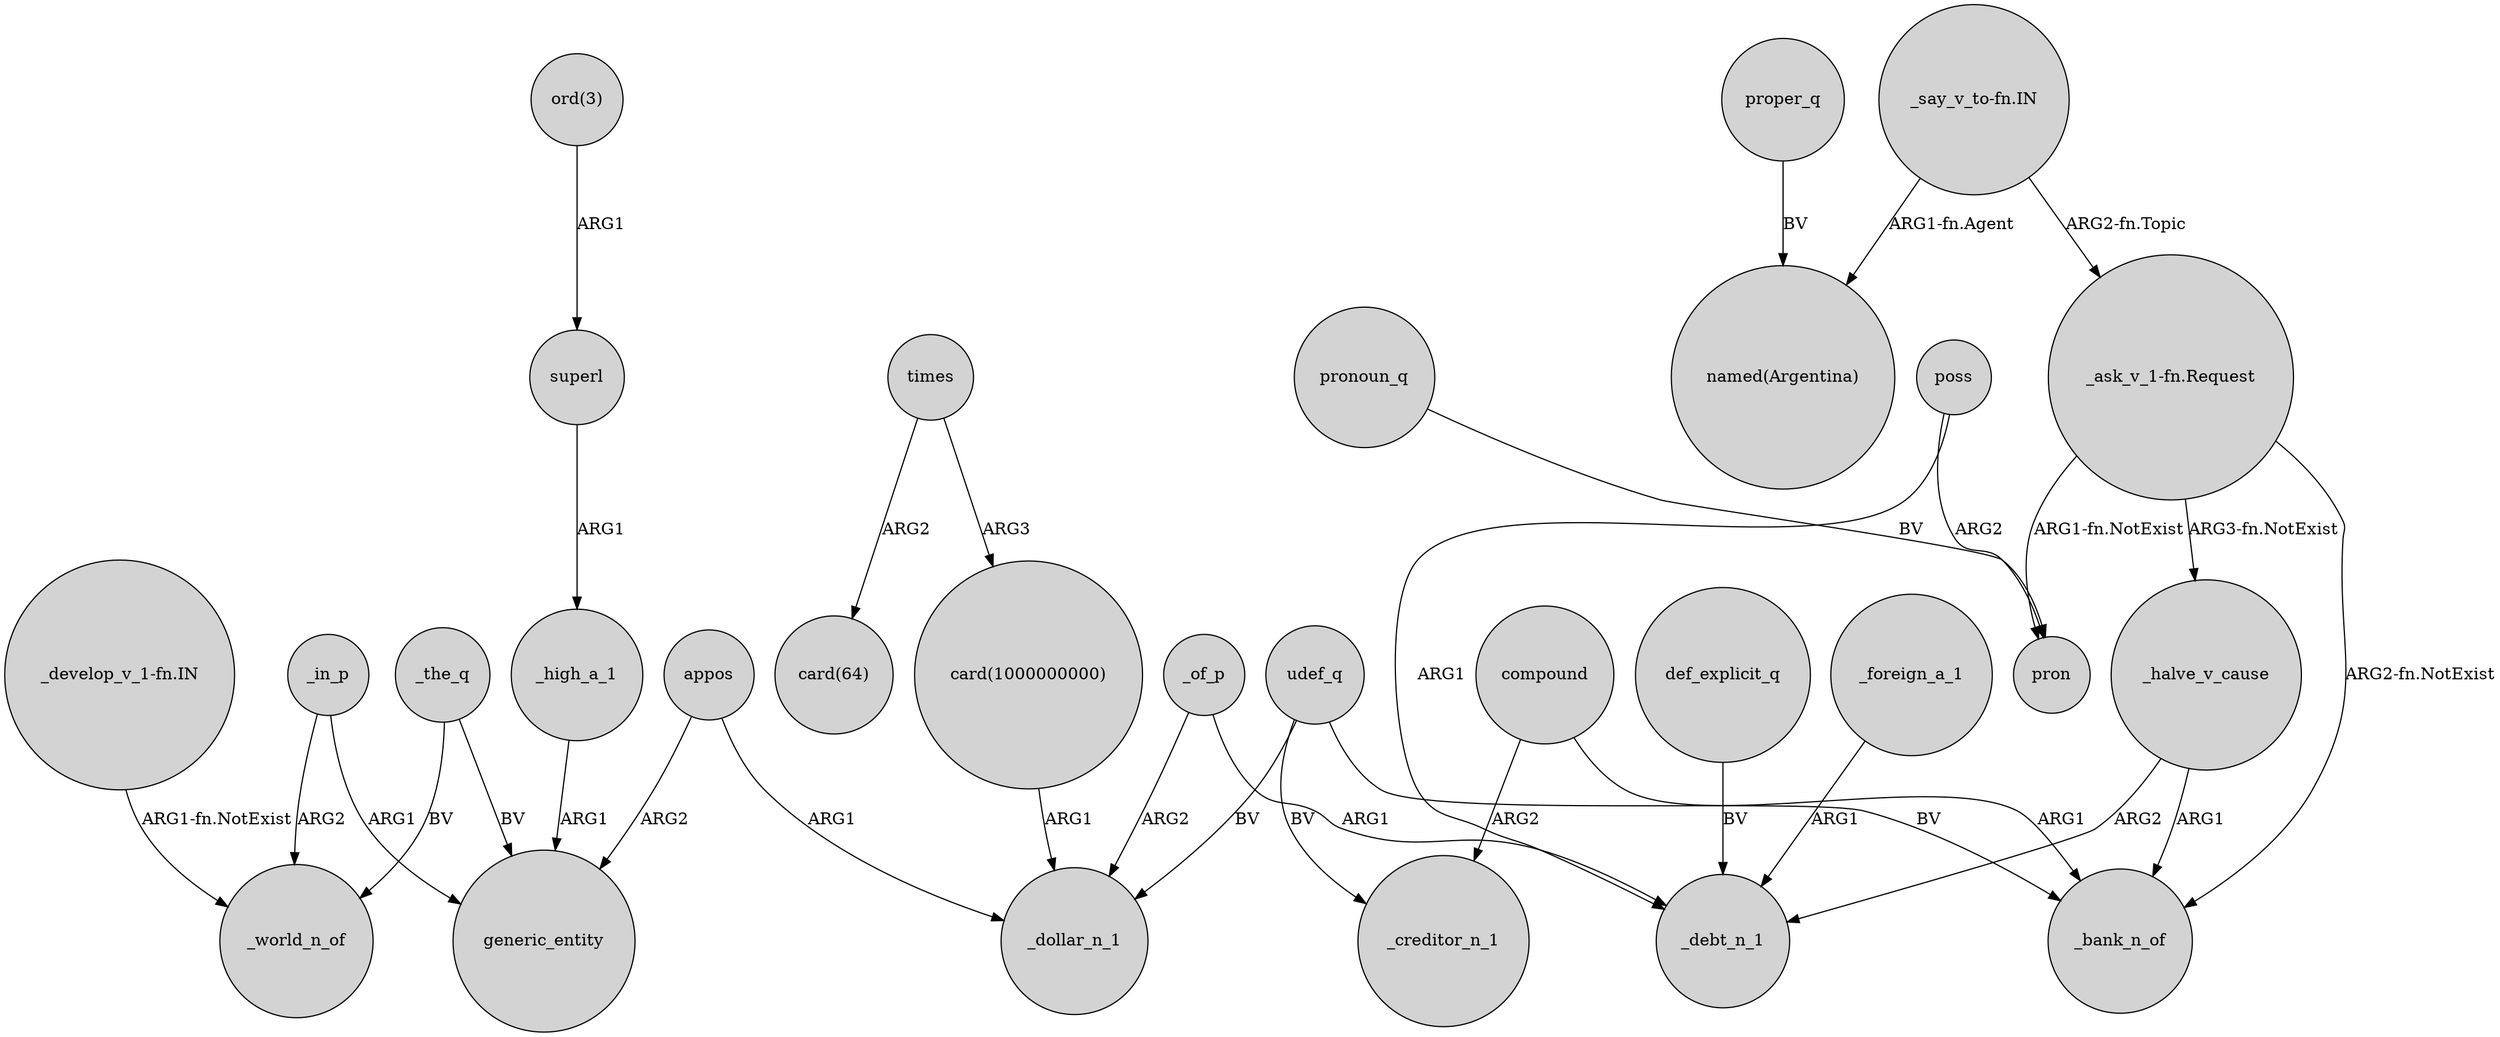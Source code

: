 digraph {
	node [shape=circle style=filled]
	_the_q -> generic_entity [label=BV]
	proper_q -> "named(Argentina)" [label=BV]
	_in_p -> _world_n_of [label=ARG2]
	poss -> pron [label=ARG2]
	superl -> _high_a_1 [label=ARG1]
	_halve_v_cause -> _debt_n_1 [label=ARG2]
	compound -> _bank_n_of [label=ARG1]
	"_say_v_to-fn.IN" -> "named(Argentina)" [label="ARG1-fn.Agent"]
	appos -> generic_entity [label=ARG2]
	"ord(3)" -> superl [label=ARG1]
	"_ask_v_1-fn.Request" -> pron [label="ARG1-fn.NotExist"]
	times -> "card(1000000000)" [label=ARG3]
	_high_a_1 -> generic_entity [label=ARG1]
	def_explicit_q -> _debt_n_1 [label=BV]
	pronoun_q -> pron [label=BV]
	"_say_v_to-fn.IN" -> "_ask_v_1-fn.Request" [label="ARG2-fn.Topic"]
	_of_p -> _debt_n_1 [label=ARG1]
	times -> "card(64)" [label=ARG2]
	"_ask_v_1-fn.Request" -> _bank_n_of [label="ARG2-fn.NotExist"]
	_foreign_a_1 -> _debt_n_1 [label=ARG1]
	appos -> _dollar_n_1 [label=ARG1]
	"_develop_v_1-fn.IN" -> _world_n_of [label="ARG1-fn.NotExist"]
	udef_q -> _creditor_n_1 [label=BV]
	compound -> _creditor_n_1 [label=ARG2]
	udef_q -> _bank_n_of [label=BV]
	poss -> _debt_n_1 [label=ARG1]
	_of_p -> _dollar_n_1 [label=ARG2]
	udef_q -> _dollar_n_1 [label=BV]
	"_ask_v_1-fn.Request" -> _halve_v_cause [label="ARG3-fn.NotExist"]
	_in_p -> generic_entity [label=ARG1]
	"card(1000000000)" -> _dollar_n_1 [label=ARG1]
	_the_q -> _world_n_of [label=BV]
	_halve_v_cause -> _bank_n_of [label=ARG1]
}
